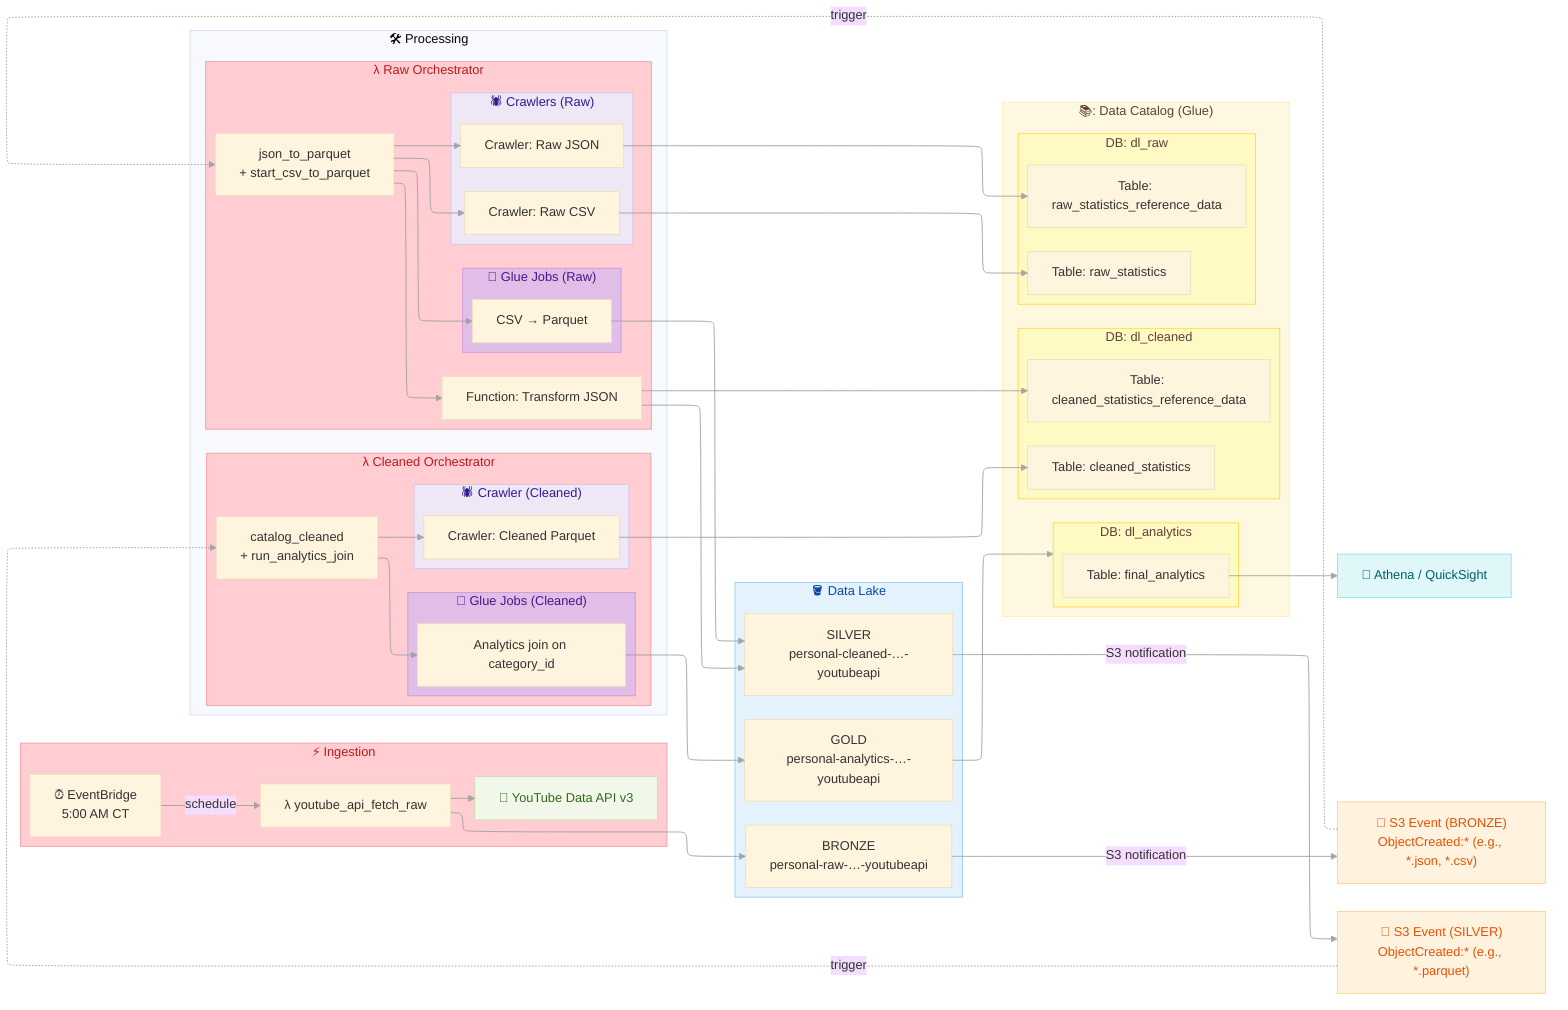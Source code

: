 ---
config:
  layout: elk
  theme: base
---
flowchart LR
%% ─────────────────────────── LAYOUT OVERVIEW ───────────────────────────
subgraph DataLake["🪣 Data Lake"]
  BRONZE["BRONZE<br/>personal-raw-…-youtubeapi"]
  SILVER["SILVER<br/>personal-cleaned-…-youtubeapi"]
  GOLD["GOLD<br/>personal-analytics-…-youtubeapi"]
end

subgraph DataCatalog["📚: Data Catalog (Glue)"]
  subgraph BRONZEDB["DB: dl_raw"]
    BRONZETABLEJSON["Table: raw_statistics_reference_data"]
    BRONZETABLECSV["Table: raw_statistics"]
  end
  subgraph SILVERDB["DB: dl_cleaned"]
    SILVERTABLEJSON["Table: cleaned_statistics_reference_data"]
    SILVERTABLECSV["Table: cleaned_statistics"]
  end
  subgraph GOLDDB["DB: dl_analytics"]
    GOLDTABLE["Table: final_analytics"]
  end
end

subgraph Ingestion["⚡ Ingestion"]
  TRIGGER1["⏰ EventBridge<br/>5:00 AM CT"]
  API["🧩 YouTube Data API v3"]
  FUNCTION1["λ youtube_api_fetch_raw"]
end

subgraph PROCESSING["🛠️ Processing"]
  %% RAW ORCHESTRATOR
  subgraph RAW_ORCH["λ Raw Orchestrator"]
    LAMBDA2["json_to_parquet<br/>+ start_csv_to_parquet"]
    RAW_LAMBDA_FUNCTION["Function: Transform JSON"]
    subgraph RAW_JOBS["🧪 Glue Jobs (Raw)"]
      JOB_CSV_PARQ["CSV → Parquet"]
    end
    subgraph RAW_CRAWLERS["🕷️ Crawlers (Raw)"]
      CRAWL_RAW_JSON["Crawler: Raw JSON"]
      CRAWL_RAW_CSV["Crawler: Raw CSV"]
    end
  end

  %% CLEAN ORCHESTRATOR
  subgraph CLEAN_ORCH["λ Cleaned Orchestrator"]
    LAMBDA3["catalog_cleaned<br/>+ run_analytics_join"]
    subgraph CLEAN_JOBS["🧪 Glue Jobs (Cleaned)"]
      JOB_JOIN["Analytics join on category_id"]
    end
    subgraph CLEAN_CRAWLERS["🕷️ Crawler (Cleaned)"]
      CRAWL_CLEAN["Crawler: Cleaned Parquet"]
    end
  end
end

ANALYTICS["🔎 Athena / QuickSight"]

%% ─────────────────────────── EVENT TRIGGERS ───────────────────────────
S3EVT_RAW["🔔 S3 Event (BRONZE)<br/>ObjectCreated:* (e.g., *.json, *.csv)"]
S3EVT_CLEAN["🔔 S3 Event (SILVER)<br/>ObjectCreated:* (e.g., *.parquet)"]

%% ─────────────────────────── FLOWS ───────────────────────────
TRIGGER1 -- "schedule" --> FUNCTION1
FUNCTION1 --> API
FUNCTION1 --> BRONZE

%% Raw pipeline (event-driven)
BRONZE -- "S3 notification" --> S3EVT_RAW
S3EVT_RAW -. "trigger" .-> LAMBDA2
LAMBDA2 --> RAW_LAMBDA_FUNCTION
RAW_LAMBDA_FUNCTION --> SILVER
LAMBDA2 --> JOB_CSV_PARQ
LAMBDA2 --> CRAWL_RAW_JSON
LAMBDA2 --> CRAWL_RAW_CSV

CRAWL_RAW_JSON --> BRONZETABLEJSON
CRAWL_RAW_CSV --> BRONZETABLECSV
JOB_CSV_PARQ --> SILVER

%% Cleaned / analytics pipeline (event-driven)
SILVER -- "S3 notification" --> S3EVT_CLEAN
S3EVT_CLEAN -. "trigger" .-> LAMBDA3
LAMBDA3 --> CRAWL_CLEAN
LAMBDA3 --> JOB_JOIN

RAW_LAMBDA_FUNCTION --> SILVERTABLEJSON
CRAWL_CLEAN --> SILVERTABLECSV
JOB_JOIN --> GOLD

%% Catalog & consumption
GOLD --> GOLDDB
GOLDTABLE --> ANALYTICS

%% ─────────────────────────── STYLES ───────────────────────────
classDef lake fill:#E3F2FD,stroke:#90CAF9,stroke-width:1px,color:#0D47A1;
classDef catalog fill:#FFF8E1,stroke:#FFECB3,stroke-width:1px,color:#5D4037;
classDef db fill:#FFF9C4,stroke:#FDD835,color:#5D4037;
classDef lambda fill:#FFCDD2,stroke:#EF9A9A,color:#B71C1C;
classDef jobs fill:#E1BEE7,stroke:#CE93D8,color:#4A148C;
classDef crawler fill:#EDE7F6,stroke:#D1C4E9,color:#311B92;
classDef ext fill:#F1F8E9,stroke:#C5E1A5,color:#33691E;
classDef analytics fill:#E0F7FA,stroke:#80DEEA,color:#006064;
classDef event fill:#FFF3E0,stroke:#FFCC80,color:#E65100;

class DataLake lake;
class DataCatalog catalog;
class BRONZEDB,SILVERDB,GOLDDB db;
class Ingestion,RAW_ORCH,CLEAN_ORCH lambda;
class RAW_JOBS,CLEAN_JOBS jobs;
class RAW_CRAWLERS,CLEAN_CRAWLERS crawler;
class API ext;
class ANALYTICS analytics;
class S3EVT_RAW,S3EVT_CLEAN event;

linkStyle default stroke:#9E9E9E,stroke-width:1.2px,opacity:0.9;